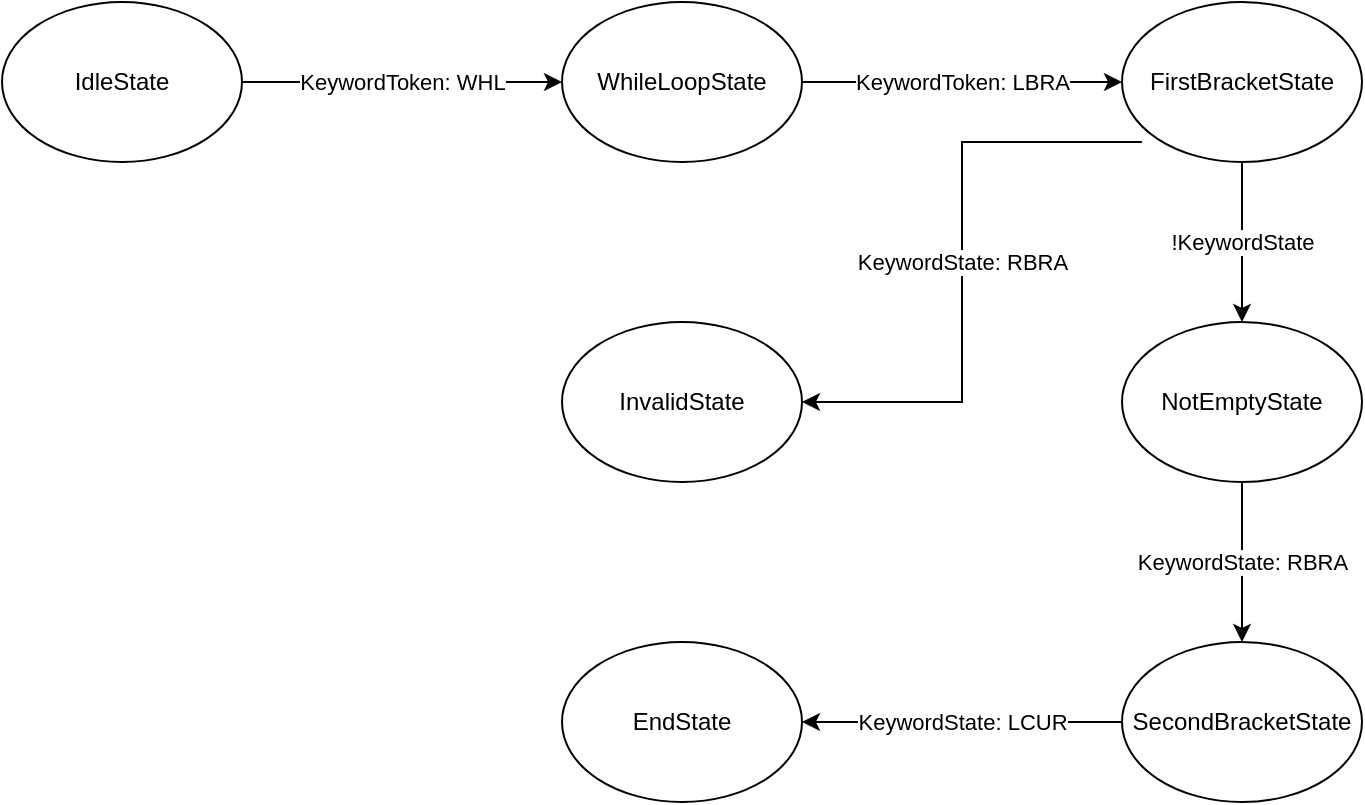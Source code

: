 <mxfile version="21.6.8" type="device">
  <diagram name="Page-1" id="SsPOcIDHeSZF6_flCHym">
    <mxGraphModel dx="1364" dy="843" grid="1" gridSize="10" guides="1" tooltips="1" connect="1" arrows="1" fold="1" page="1" pageScale="1" pageWidth="850" pageHeight="1100" math="0" shadow="0">
      <root>
        <mxCell id="0" />
        <mxCell id="1" parent="0" />
        <mxCell id="Z5cjy_5pHDuO4J1NsRab-3" value="KeywordToken: WHL" style="edgeStyle=orthogonalEdgeStyle;rounded=0;orthogonalLoop=1;jettySize=auto;html=1;exitX=1;exitY=0.5;exitDx=0;exitDy=0;entryX=0;entryY=0.5;entryDx=0;entryDy=0;" edge="1" parent="1" source="Z5cjy_5pHDuO4J1NsRab-1" target="Z5cjy_5pHDuO4J1NsRab-2">
          <mxGeometry relative="1" as="geometry" />
        </mxCell>
        <mxCell id="Z5cjy_5pHDuO4J1NsRab-1" value="IdleState" style="ellipse;whiteSpace=wrap;html=1;" vertex="1" parent="1">
          <mxGeometry x="80" y="40" width="120" height="80" as="geometry" />
        </mxCell>
        <mxCell id="Z5cjy_5pHDuO4J1NsRab-6" value="KeywordToken: LBRA" style="edgeStyle=orthogonalEdgeStyle;rounded=0;orthogonalLoop=1;jettySize=auto;html=1;exitX=1;exitY=0.5;exitDx=0;exitDy=0;entryX=0;entryY=0.5;entryDx=0;entryDy=0;" edge="1" parent="1" source="Z5cjy_5pHDuO4J1NsRab-2" target="Z5cjy_5pHDuO4J1NsRab-4">
          <mxGeometry relative="1" as="geometry" />
        </mxCell>
        <mxCell id="Z5cjy_5pHDuO4J1NsRab-2" value="WhileLoopState" style="ellipse;whiteSpace=wrap;html=1;" vertex="1" parent="1">
          <mxGeometry x="360" y="40" width="120" height="80" as="geometry" />
        </mxCell>
        <mxCell id="Z5cjy_5pHDuO4J1NsRab-8" value="!KeywordState" style="edgeStyle=orthogonalEdgeStyle;rounded=0;orthogonalLoop=1;jettySize=auto;html=1;entryX=0.5;entryY=0;entryDx=0;entryDy=0;" edge="1" parent="1" source="Z5cjy_5pHDuO4J1NsRab-4" target="Z5cjy_5pHDuO4J1NsRab-7">
          <mxGeometry relative="1" as="geometry" />
        </mxCell>
        <mxCell id="Z5cjy_5pHDuO4J1NsRab-4" value="FirstBracketState" style="ellipse;whiteSpace=wrap;html=1;" vertex="1" parent="1">
          <mxGeometry x="640" y="40" width="120" height="80" as="geometry" />
        </mxCell>
        <mxCell id="Z5cjy_5pHDuO4J1NsRab-10" value="KeywordState: RBRA" style="edgeStyle=orthogonalEdgeStyle;rounded=0;orthogonalLoop=1;jettySize=auto;html=1;exitX=0.5;exitY=1;exitDx=0;exitDy=0;" edge="1" parent="1" source="Z5cjy_5pHDuO4J1NsRab-7" target="Z5cjy_5pHDuO4J1NsRab-9">
          <mxGeometry relative="1" as="geometry" />
        </mxCell>
        <mxCell id="Z5cjy_5pHDuO4J1NsRab-14" value="KeywordState: RBRA" style="edgeStyle=orthogonalEdgeStyle;rounded=0;orthogonalLoop=1;jettySize=auto;html=1;entryX=1;entryY=0.5;entryDx=0;entryDy=0;exitX=0.083;exitY=0.875;exitDx=0;exitDy=0;exitPerimeter=0;" edge="1" parent="1" source="Z5cjy_5pHDuO4J1NsRab-4" target="Z5cjy_5pHDuO4J1NsRab-13">
          <mxGeometry relative="1" as="geometry" />
        </mxCell>
        <mxCell id="Z5cjy_5pHDuO4J1NsRab-7" value="NotEmptyState" style="ellipse;whiteSpace=wrap;html=1;" vertex="1" parent="1">
          <mxGeometry x="640" y="200" width="120" height="80" as="geometry" />
        </mxCell>
        <mxCell id="Z5cjy_5pHDuO4J1NsRab-12" value="KeywordState: LCUR" style="edgeStyle=orthogonalEdgeStyle;rounded=0;orthogonalLoop=1;jettySize=auto;html=1;entryX=1;entryY=0.5;entryDx=0;entryDy=0;" edge="1" parent="1" source="Z5cjy_5pHDuO4J1NsRab-9" target="Z5cjy_5pHDuO4J1NsRab-11">
          <mxGeometry relative="1" as="geometry" />
        </mxCell>
        <mxCell id="Z5cjy_5pHDuO4J1NsRab-9" value="SecondBracketState" style="ellipse;whiteSpace=wrap;html=1;" vertex="1" parent="1">
          <mxGeometry x="640" y="360" width="120" height="80" as="geometry" />
        </mxCell>
        <mxCell id="Z5cjy_5pHDuO4J1NsRab-11" value="EndState" style="ellipse;whiteSpace=wrap;html=1;" vertex="1" parent="1">
          <mxGeometry x="360" y="360" width="120" height="80" as="geometry" />
        </mxCell>
        <mxCell id="Z5cjy_5pHDuO4J1NsRab-13" value="InvalidState" style="ellipse;whiteSpace=wrap;html=1;" vertex="1" parent="1">
          <mxGeometry x="360" y="200" width="120" height="80" as="geometry" />
        </mxCell>
      </root>
    </mxGraphModel>
  </diagram>
</mxfile>
